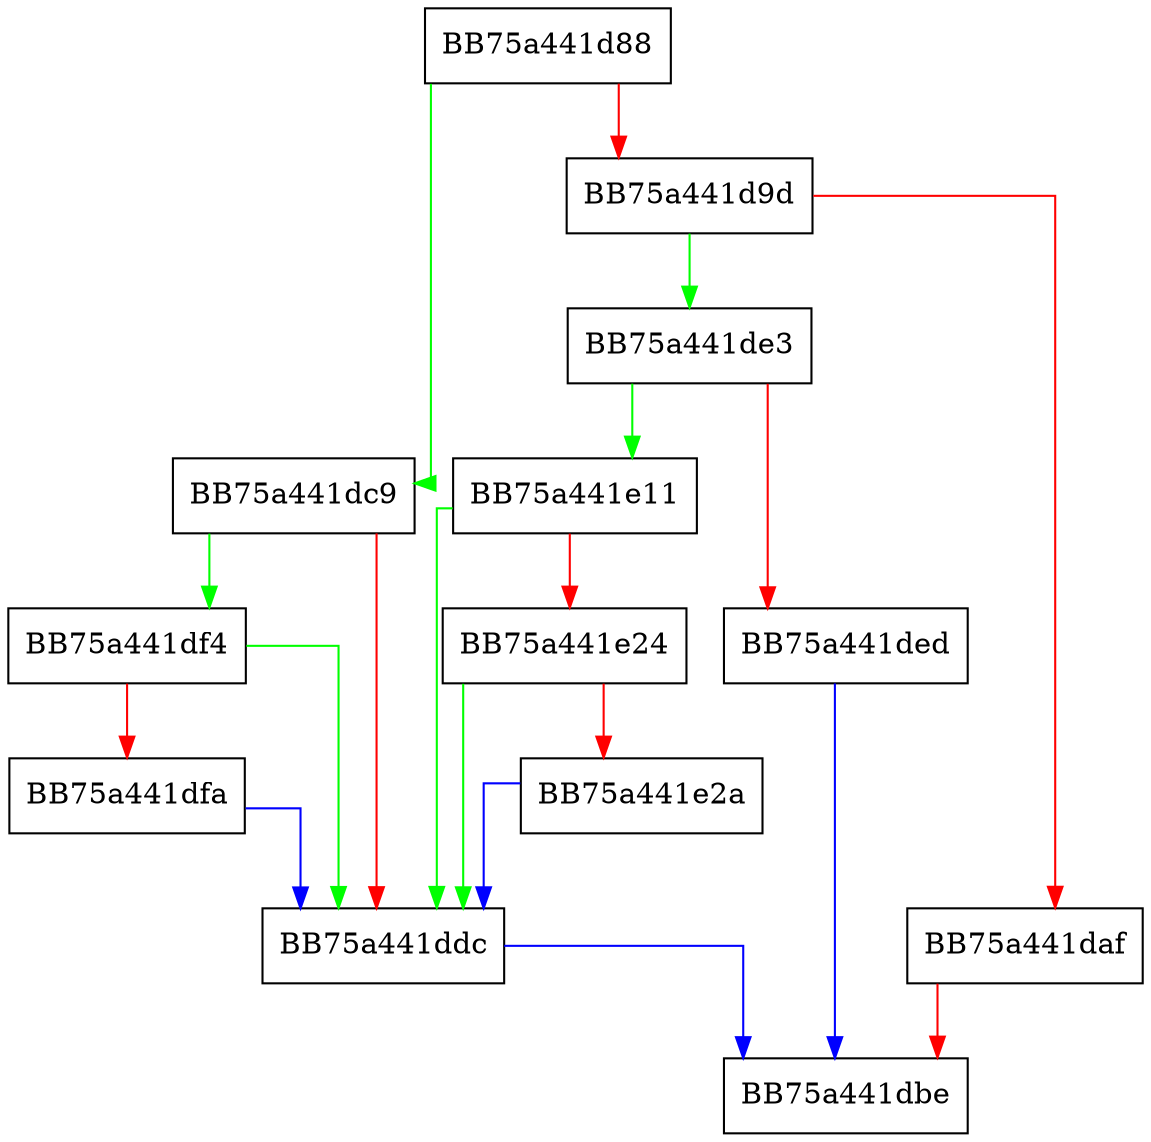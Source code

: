 digraph ResmgrSetCurrentUser {
  node [shape="box"];
  graph [splines=ortho];
  BB75a441d88 -> BB75a441dc9 [color="green"];
  BB75a441d88 -> BB75a441d9d [color="red"];
  BB75a441d9d -> BB75a441de3 [color="green"];
  BB75a441d9d -> BB75a441daf [color="red"];
  BB75a441daf -> BB75a441dbe [color="red"];
  BB75a441dc9 -> BB75a441df4 [color="green"];
  BB75a441dc9 -> BB75a441ddc [color="red"];
  BB75a441ddc -> BB75a441dbe [color="blue"];
  BB75a441de3 -> BB75a441e11 [color="green"];
  BB75a441de3 -> BB75a441ded [color="red"];
  BB75a441ded -> BB75a441dbe [color="blue"];
  BB75a441df4 -> BB75a441ddc [color="green"];
  BB75a441df4 -> BB75a441dfa [color="red"];
  BB75a441dfa -> BB75a441ddc [color="blue"];
  BB75a441e11 -> BB75a441ddc [color="green"];
  BB75a441e11 -> BB75a441e24 [color="red"];
  BB75a441e24 -> BB75a441ddc [color="green"];
  BB75a441e24 -> BB75a441e2a [color="red"];
  BB75a441e2a -> BB75a441ddc [color="blue"];
}